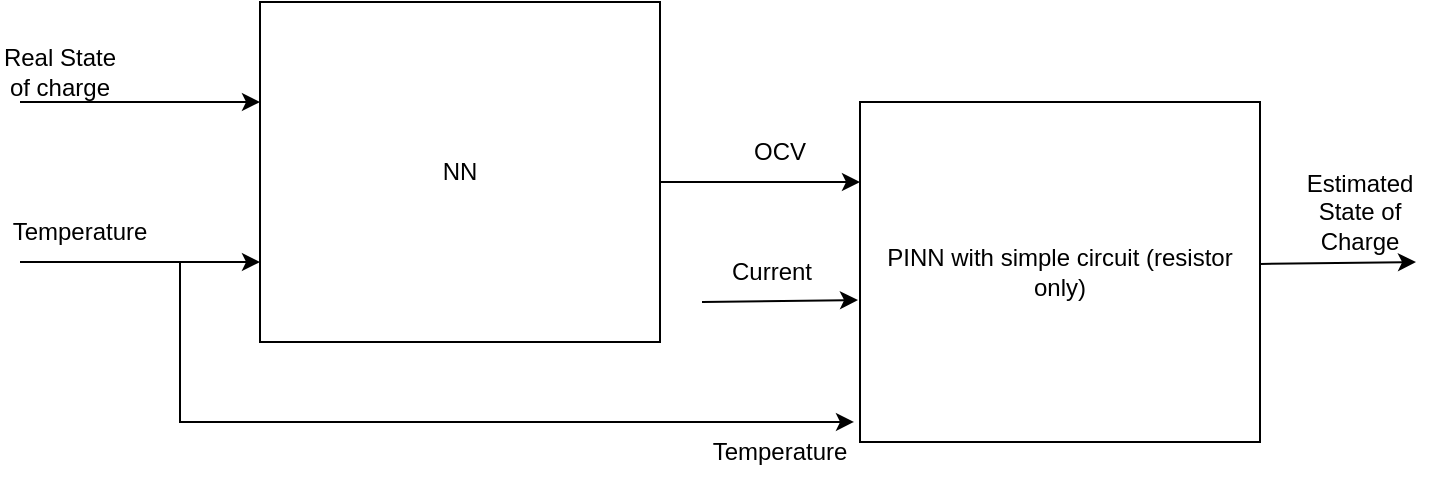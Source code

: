 <mxfile>
    <diagram id="E3ilK1P3EE1SMZ02ZOIL" name="Page-1">
        <mxGraphModel dx="1194" dy="833" grid="1" gridSize="10" guides="1" tooltips="1" connect="1" arrows="1" fold="1" page="1" pageScale="1" pageWidth="850" pageHeight="1100" background="none" math="0" shadow="0">
            <root>
                <mxCell id="0"/>
                <mxCell id="1" parent="0"/>
                <mxCell id="2" value="NN" style="rounded=0;whiteSpace=wrap;html=1;" vertex="1" parent="1">
                    <mxGeometry x="180" y="110" width="200" height="170" as="geometry"/>
                </mxCell>
                <mxCell id="3" value="PINN with simple circuit (resistor only)" style="rounded=0;whiteSpace=wrap;html=1;" vertex="1" parent="1">
                    <mxGeometry x="480" y="160" width="200" height="170" as="geometry"/>
                </mxCell>
                <mxCell id="5" value="" style="endArrow=classic;html=1;" edge="1" parent="1">
                    <mxGeometry width="50" height="50" relative="1" as="geometry">
                        <mxPoint x="60" y="160" as="sourcePoint"/>
                        <mxPoint x="180" y="160" as="targetPoint"/>
                    </mxGeometry>
                </mxCell>
                <mxCell id="6" value="" style="endArrow=classic;html=1;" edge="1" parent="1">
                    <mxGeometry width="50" height="50" relative="1" as="geometry">
                        <mxPoint x="60" y="240" as="sourcePoint"/>
                        <mxPoint x="180" y="240" as="targetPoint"/>
                    </mxGeometry>
                </mxCell>
                <mxCell id="7" value="Real State of charge" style="text;html=1;strokeColor=none;fillColor=none;align=center;verticalAlign=middle;whiteSpace=wrap;rounded=0;" vertex="1" parent="1">
                    <mxGeometry x="50" y="130" width="60" height="30" as="geometry"/>
                </mxCell>
                <mxCell id="8" value="Temperature" style="text;html=1;strokeColor=none;fillColor=none;align=center;verticalAlign=middle;whiteSpace=wrap;rounded=0;" vertex="1" parent="1">
                    <mxGeometry x="60" y="210" width="60" height="30" as="geometry"/>
                </mxCell>
                <mxCell id="11" value="" style="endArrow=classic;html=1;" edge="1" parent="1">
                    <mxGeometry width="50" height="50" relative="1" as="geometry">
                        <mxPoint x="380" y="200" as="sourcePoint"/>
                        <mxPoint x="480" y="200" as="targetPoint"/>
                    </mxGeometry>
                </mxCell>
                <mxCell id="12" value="" style="endArrow=classic;html=1;entryX=-0.015;entryY=0.941;entryDx=0;entryDy=0;entryPerimeter=0;rounded=0;" edge="1" parent="1" target="3">
                    <mxGeometry width="50" height="50" relative="1" as="geometry">
                        <mxPoint x="140" y="240" as="sourcePoint"/>
                        <mxPoint x="140" y="320" as="targetPoint"/>
                        <Array as="points">
                            <mxPoint x="140" y="320"/>
                            <mxPoint x="360" y="320"/>
                        </Array>
                    </mxGeometry>
                </mxCell>
                <mxCell id="13" value="Temperature" style="text;html=1;strokeColor=none;fillColor=none;align=center;verticalAlign=middle;whiteSpace=wrap;rounded=0;" vertex="1" parent="1">
                    <mxGeometry x="410" y="320" width="60" height="30" as="geometry"/>
                </mxCell>
                <mxCell id="14" value="OCV" style="text;html=1;strokeColor=none;fillColor=none;align=center;verticalAlign=middle;whiteSpace=wrap;rounded=0;" vertex="1" parent="1">
                    <mxGeometry x="410" y="170" width="60" height="30" as="geometry"/>
                </mxCell>
                <mxCell id="15" value="" style="endArrow=classic;html=1;rounded=0;" edge="1" parent="1">
                    <mxGeometry width="50" height="50" relative="1" as="geometry">
                        <mxPoint x="401" y="259.97" as="sourcePoint"/>
                        <mxPoint x="479" y="259" as="targetPoint"/>
                    </mxGeometry>
                </mxCell>
                <mxCell id="17" value="Current" style="text;html=1;strokeColor=none;fillColor=none;align=center;verticalAlign=middle;whiteSpace=wrap;rounded=0;" vertex="1" parent="1">
                    <mxGeometry x="406" y="229.97" width="60" height="30" as="geometry"/>
                </mxCell>
                <mxCell id="18" value="" style="endArrow=classic;html=1;rounded=0;" edge="1" parent="1">
                    <mxGeometry width="50" height="50" relative="1" as="geometry">
                        <mxPoint x="680" y="240.97" as="sourcePoint"/>
                        <mxPoint x="758" y="240" as="targetPoint"/>
                    </mxGeometry>
                </mxCell>
                <mxCell id="19" value="Estimated &lt;br&gt;State of Charge" style="text;html=1;strokeColor=none;fillColor=none;align=center;verticalAlign=middle;whiteSpace=wrap;rounded=0;" vertex="1" parent="1">
                    <mxGeometry x="700" y="199.97" width="60" height="30" as="geometry"/>
                </mxCell>
            </root>
        </mxGraphModel>
    </diagram>
</mxfile>